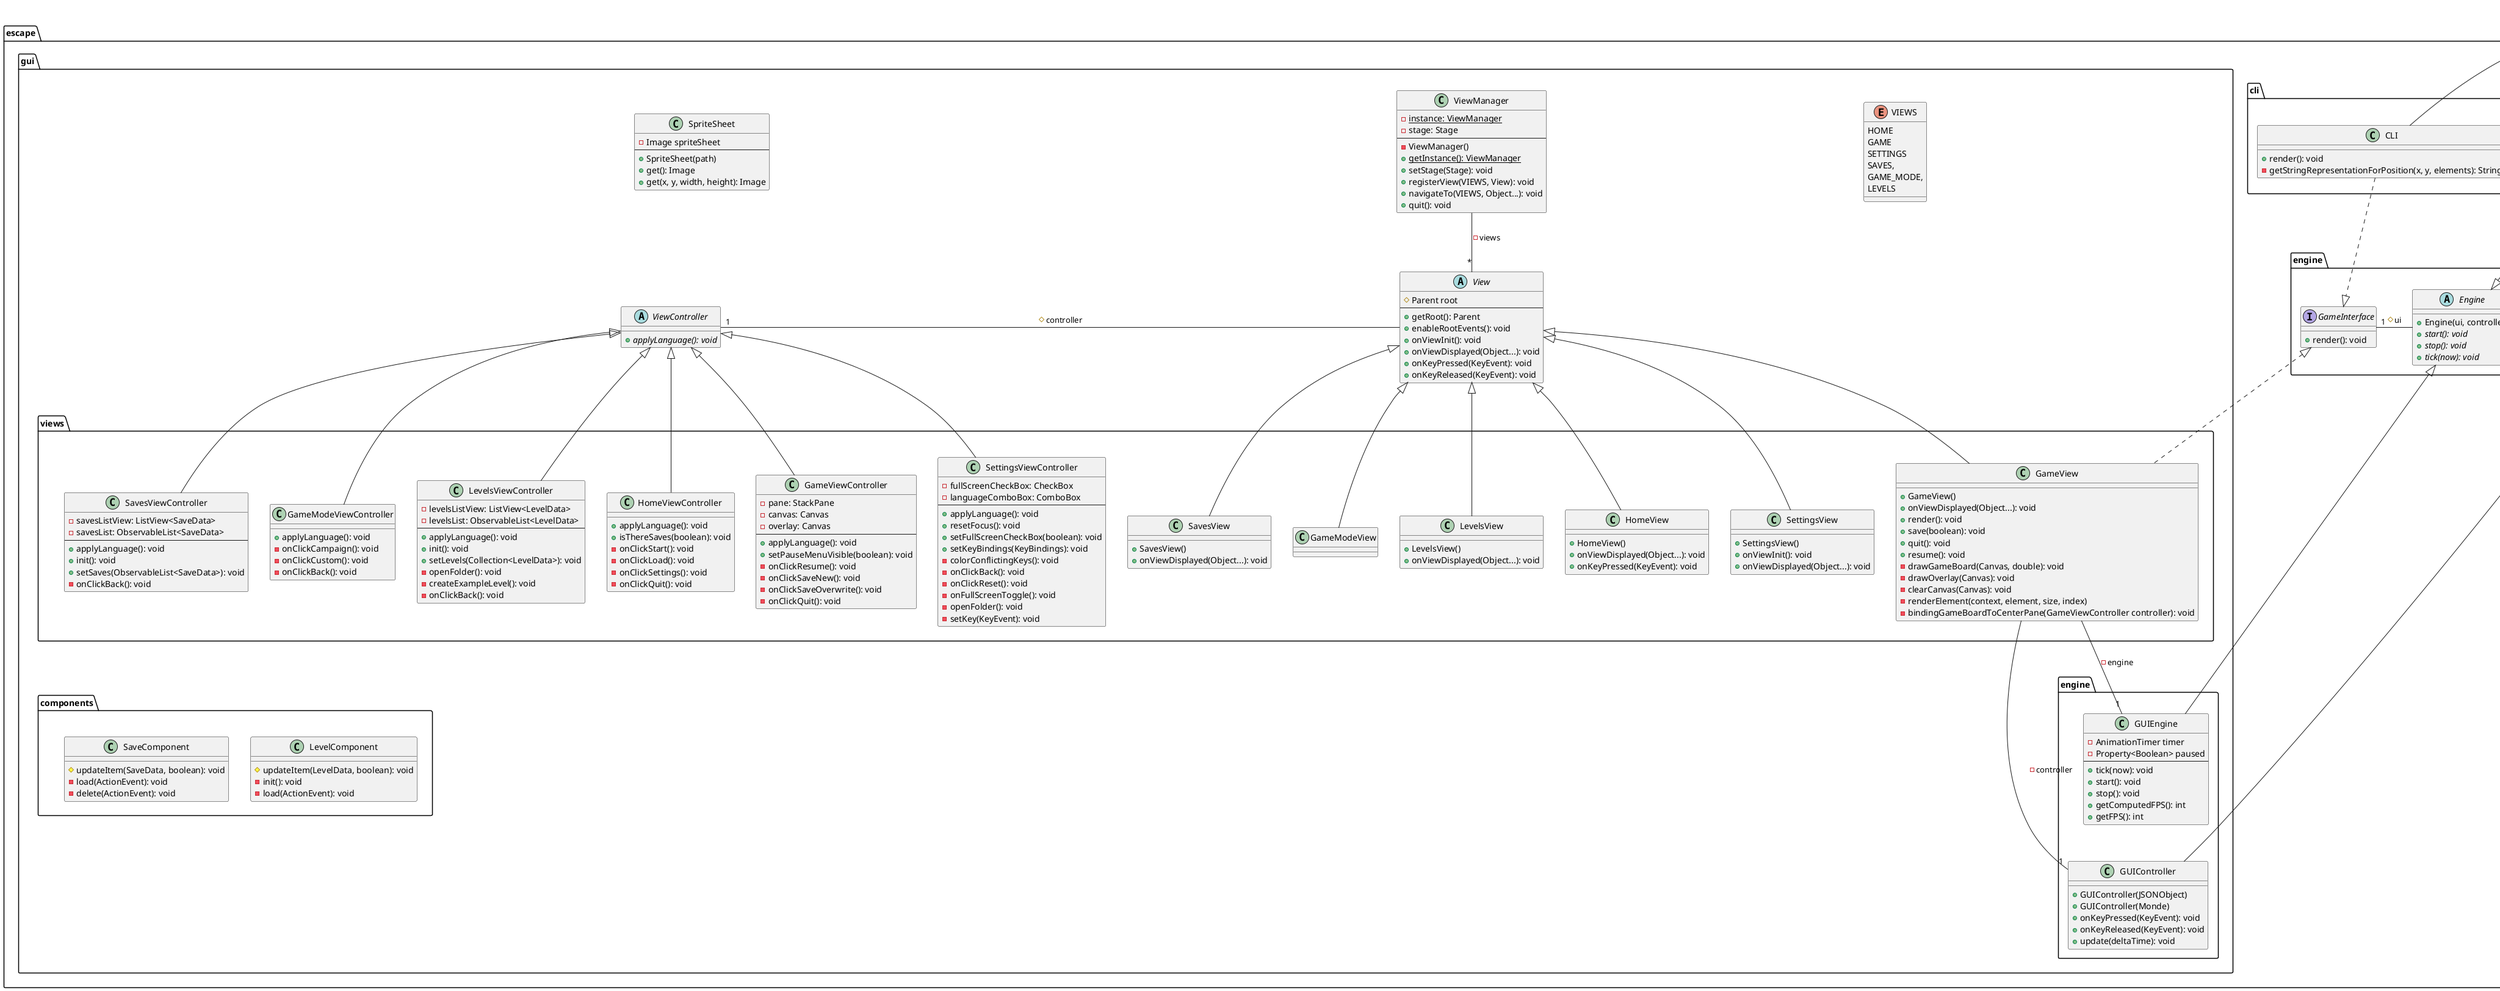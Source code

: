 @startuml
package escape {
    package engine {
        abstract class GameController {
            # Monde monde
            --
            + {abstract} update(deltaTime)): void
            + getHeight(): int
            + getWidth(): int
        }

        abstract class Engine {
            + Engine(ui, controller)
            + {abstract} start(): void
            + {abstract} stop(): void
            + {abstract} tick(now): void
        }

        interface GameInterface {
            + render(): void
        }
    }

    package cli {
        class CLIController {
            + start(): void
            + stop(): void
            + update(deltaTime): void
        }

        class CLIEngine {
            + start(): void
            + stop(): void
            + tick(now): void
        }

        class CLI {
            + render(): void
            - getStringRepresentationForPosition(x, y, elements): String
        }
    }

    package gui {
        enum VIEWS {
            HOME
            GAME
            SETTINGS
            SAVES,
            GAME_MODE,
            LEVELS
        }

        abstract class View {
            # Parent root
            --
            + getRoot(): Parent
            + enableRootEvents(): void
            + onViewInit(): void
            + onViewDisplayed(Object...): void
            + onKeyPressed(KeyEvent): void
            + onKeyReleased(KeyEvent): void
        }

        abstract class ViewController {
            + {abstract} applyLanguage(): void
        }

        class ViewManager {
            - {static} instance: ViewManager
            - stage: Stage
            --
            - ViewManager()
            + {static} getInstance(): ViewManager
            + setStage(Stage): void
            + registerView(VIEWS, View): void
            + navigateTo(VIEWS, Object...): void
            + quit(): void
        }

        package components {
            class LevelComponent {
                # updateItem(LevelData, boolean): void
                - init(): void
                - load(ActionEvent): void
            }

            class SaveComponent {
                # updateItem(SaveData, boolean): void
                - load(ActionEvent): void
                - delete(ActionEvent): void
            }
        }

        package views {
            class HomeViewController {
                + applyLanguage(): void
                + isThereSaves(boolean): void
                - onClickStart(): void
                - onClickLoad(): void
                - onClickSettings(): void
                - onClickQuit(): void
            }

            class GameViewController {
                - pane: StackPane
                - canvas: Canvas
                - overlay: Canvas
                --
                + applyLanguage(): void
                + setPauseMenuVisible(boolean): void
                - onClickResume(): void
                - onClickSaveNew(): void
                - onClickSaveOverwrite(): void
                - onClickQuit(): void
            }

            class SettingsViewController {
                - fullScreenCheckBox: CheckBox
                - languageComboBox: ComboBox
                --
                + applyLanguage(): void
                + resetFocus(): void
                + setFullScreenCheckBox(boolean): void
                + setKeyBindings(KeyBindings): void
                - colorConflictingKeys(): void
                - onClickBack(): void
                - onClickReset(): void
                - onFullScreenToggle(): void
                - openFolder(): void
                - setKey(KeyEvent): void
            }

            class SavesViewController {
                - savesListView: ListView<SaveData>
                - savesList: ObservableList<SaveData>
                --
                + applyLanguage(): void
                + init(): void
                + setSaves(ObservableList<SaveData>): void
                - onClickBack(): void
            }

            class GameModeViewController {
                + applyLanguage(): void
                - onClickCampaign(): void
                - onClickCustom(): void
                - onClickBack(): void
            }

            class LevelsViewController {
                - levelsListView: ListView<LevelData>
                - levelsList: ObservableList<LevelData>
                --
                + applyLanguage(): void
                + init(): void
                + setLevels(Collection<LevelData>): void
                - openFolder(): void
                - createExampleLevel(): void
                - onClickBack(): void
            }

            class HomeView {
                + HomeView()
                + onViewDisplayed(Object...): void
                + onKeyPressed(KeyEvent): void
            }

            class GameView {
                + GameView()
                + onViewDisplayed(Object...): void
                + render(): void
                + save(boolean): void
                + quit(): void
                + resume(): void
                - drawGameBoard(Canvas, double): void
                - drawOverlay(Canvas): void
                - clearCanvas(Canvas): void
                - renderElement(context, element, size, index)
                - bindingGameBoardToCenterPane(GameViewController controller): void
            }

            class SettingsView {
                + SettingsView()
                + onViewInit(): void
                + onViewDisplayed(Object...): void
            }

            class SavesView {
                + SavesView()
                + onViewDisplayed(Object...): void
            }

            class GameModeView {
            }

            class LevelsView {
                + LevelsView()
                + onViewDisplayed(Object...): void
            }
        }

        package engine {
            class GUIController {
                + GUIController(JSONObject)
                + GUIController(Monde)
                + onKeyPressed(KeyEvent): void
                + onKeyReleased(KeyEvent): void
                + update(deltaTime): void
            }

            class GUIEngine {
                - AnimationTimer timer
                - Property<Boolean> paused
                --
                + tick(now): void
                + start(): void
                + stop(): void
                + getComputedFPS(): int
                + getFPS(): int
            }
        }

        class SpriteSheet {
            - Image spriteSheet
            --
            + SpriteSheet(path)
            + get(): Image
            + get(x, y, width, height): Image
        }
    }
}

' engine
Engine -left-"1" GameInterface : # ui
Engine -right-"1" GameController : # controller

' cli
CLIController -down-|> GameController
CLIEngine -down-|> Engine
CLI .down.|> GameInterface
CLI -right-"1" CLIController : - controller
CLI -right-"1" CLIEngine : - engine

' gui
GUIController -up-|> GameController
GUIEngine -up-|> Engine
GameView .up.|> GameInterface
GameView --"1" GUIController : - controller
GameView --"1" GUIEngine : - engine
GUIEngine -down[hidden]- GUIController

View -left-"1" ViewController : # controller
ViewManager --"*" View : - views

' gui views
HomeViewController -up-|> ViewController
HomeView -up-|> View
GameViewController -up-|> ViewController
GameView -up-|> View
SettingsViewController -up-|> ViewController
SettingsView -up-|> View
SavesViewController -up-|> ViewController
SavesView -up-|> View
GameModeViewController -up-|> ViewController
GameModeView -up-|> View
LevelsViewController -up-|> ViewController
LevelsView -up-|> View

' force layout
components -up[hidden]- views

@enduml
